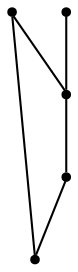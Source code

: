 graph {
  node [shape=point,comment="{\"directed\":false,\"doi\":\"10.1007/978-3-030-04414-5_30\",\"figure\":\"4 (2)\"}"]

  v0 [pos="1403.6236435975807,1665.5917081719551"]
  v1 [pos="1363.6151465388314,1852.2838062900632"]
  v2 [pos="1350.28068714179,1772.2740880098727"]
  v3 [pos="1323.6087478978661,1825.615214341193"]
  v4 [pos="1296.9378578628346,1665.5917081719554"]

  v0 -- v1 [id="-1",pos="1403.6236435975807,1665.5917081719551 1363.6151465388314,1852.2838062900632 1363.6151465388314,1852.2838062900632 1363.6151465388314,1852.2838062900632"]
  v4 -- v2 [id="-5",pos="1296.9378578628346,1665.5917081719554 1350.28068714179,1772.2740880098727 1350.28068714179,1772.2740880098727 1350.28068714179,1772.2740880098727"]
  v3 -- v2 [id="-6",pos="1323.6087478978661,1825.615214341193 1350.28068714179,1772.2740880098727 1350.28068714179,1772.2740880098727 1350.28068714179,1772.2740880098727"]
  v2 -- v0 [id="-7",pos="1350.28068714179,1772.2740880098727 1403.6236435975807,1665.5917081719551 1403.6236435975807,1665.5917081719551 1403.6236435975807,1665.5917081719551"]
  v4 -- v1 [id="-12",pos="1296.9378578628346,1665.5917081719554 1363.6151465388314,1852.2838062900632 1363.6151465388314,1852.2838062900632 1363.6151465388314,1852.2838062900632"]
}